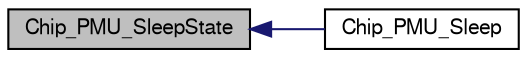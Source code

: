 digraph "Chip_PMU_SleepState"
{
  edge [fontname="FreeSans",fontsize="10",labelfontname="FreeSans",labelfontsize="10"];
  node [fontname="FreeSans",fontsize="10",shape=record];
  rankdir="LR";
  Node1 [label="Chip_PMU_SleepState",height=0.2,width=0.4,color="black", fillcolor="grey75", style="filled", fontcolor="black"];
  Node1 -> Node2 [dir="back",color="midnightblue",fontsize="10",style="solid"];
  Node2 [label="Chip_PMU_Sleep",height=0.2,width=0.4,color="black", fillcolor="white", style="filled",URL="$group__PMU__17XX__40XX.html#gaca883204092fcbc6e4705a3461029220",tooltip="Place the MCU in a low power state. "];
}
